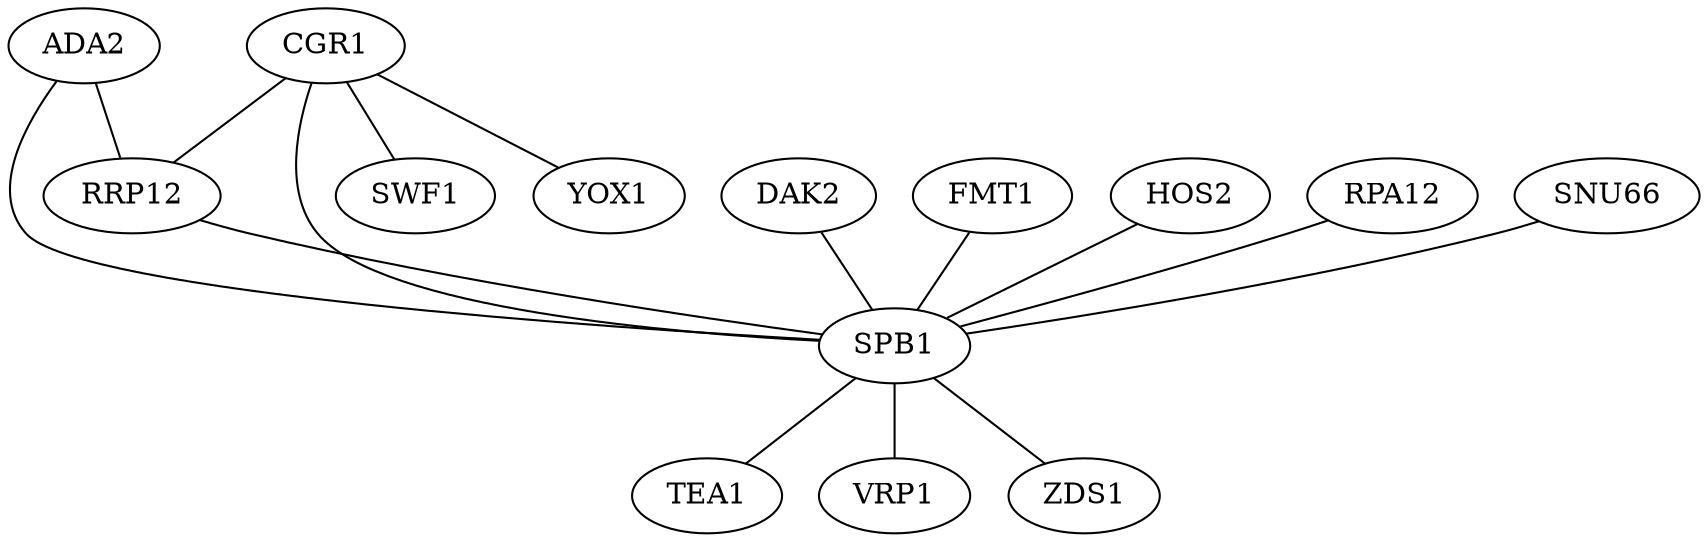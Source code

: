 graph t_static42{



ADA2--RRP12;
ADA2--SPB1;
CGR1--RRP12;
CGR1--SPB1;
CGR1--SWF1;
CGR1--YOX1;
DAK2--SPB1;
FMT1--SPB1;
HOS2--SPB1;
RPA12--SPB1;
RRP12--SPB1;
SNU66--SPB1;
SPB1--TEA1;
SPB1--VRP1;
SPB1--ZDS1;}

































